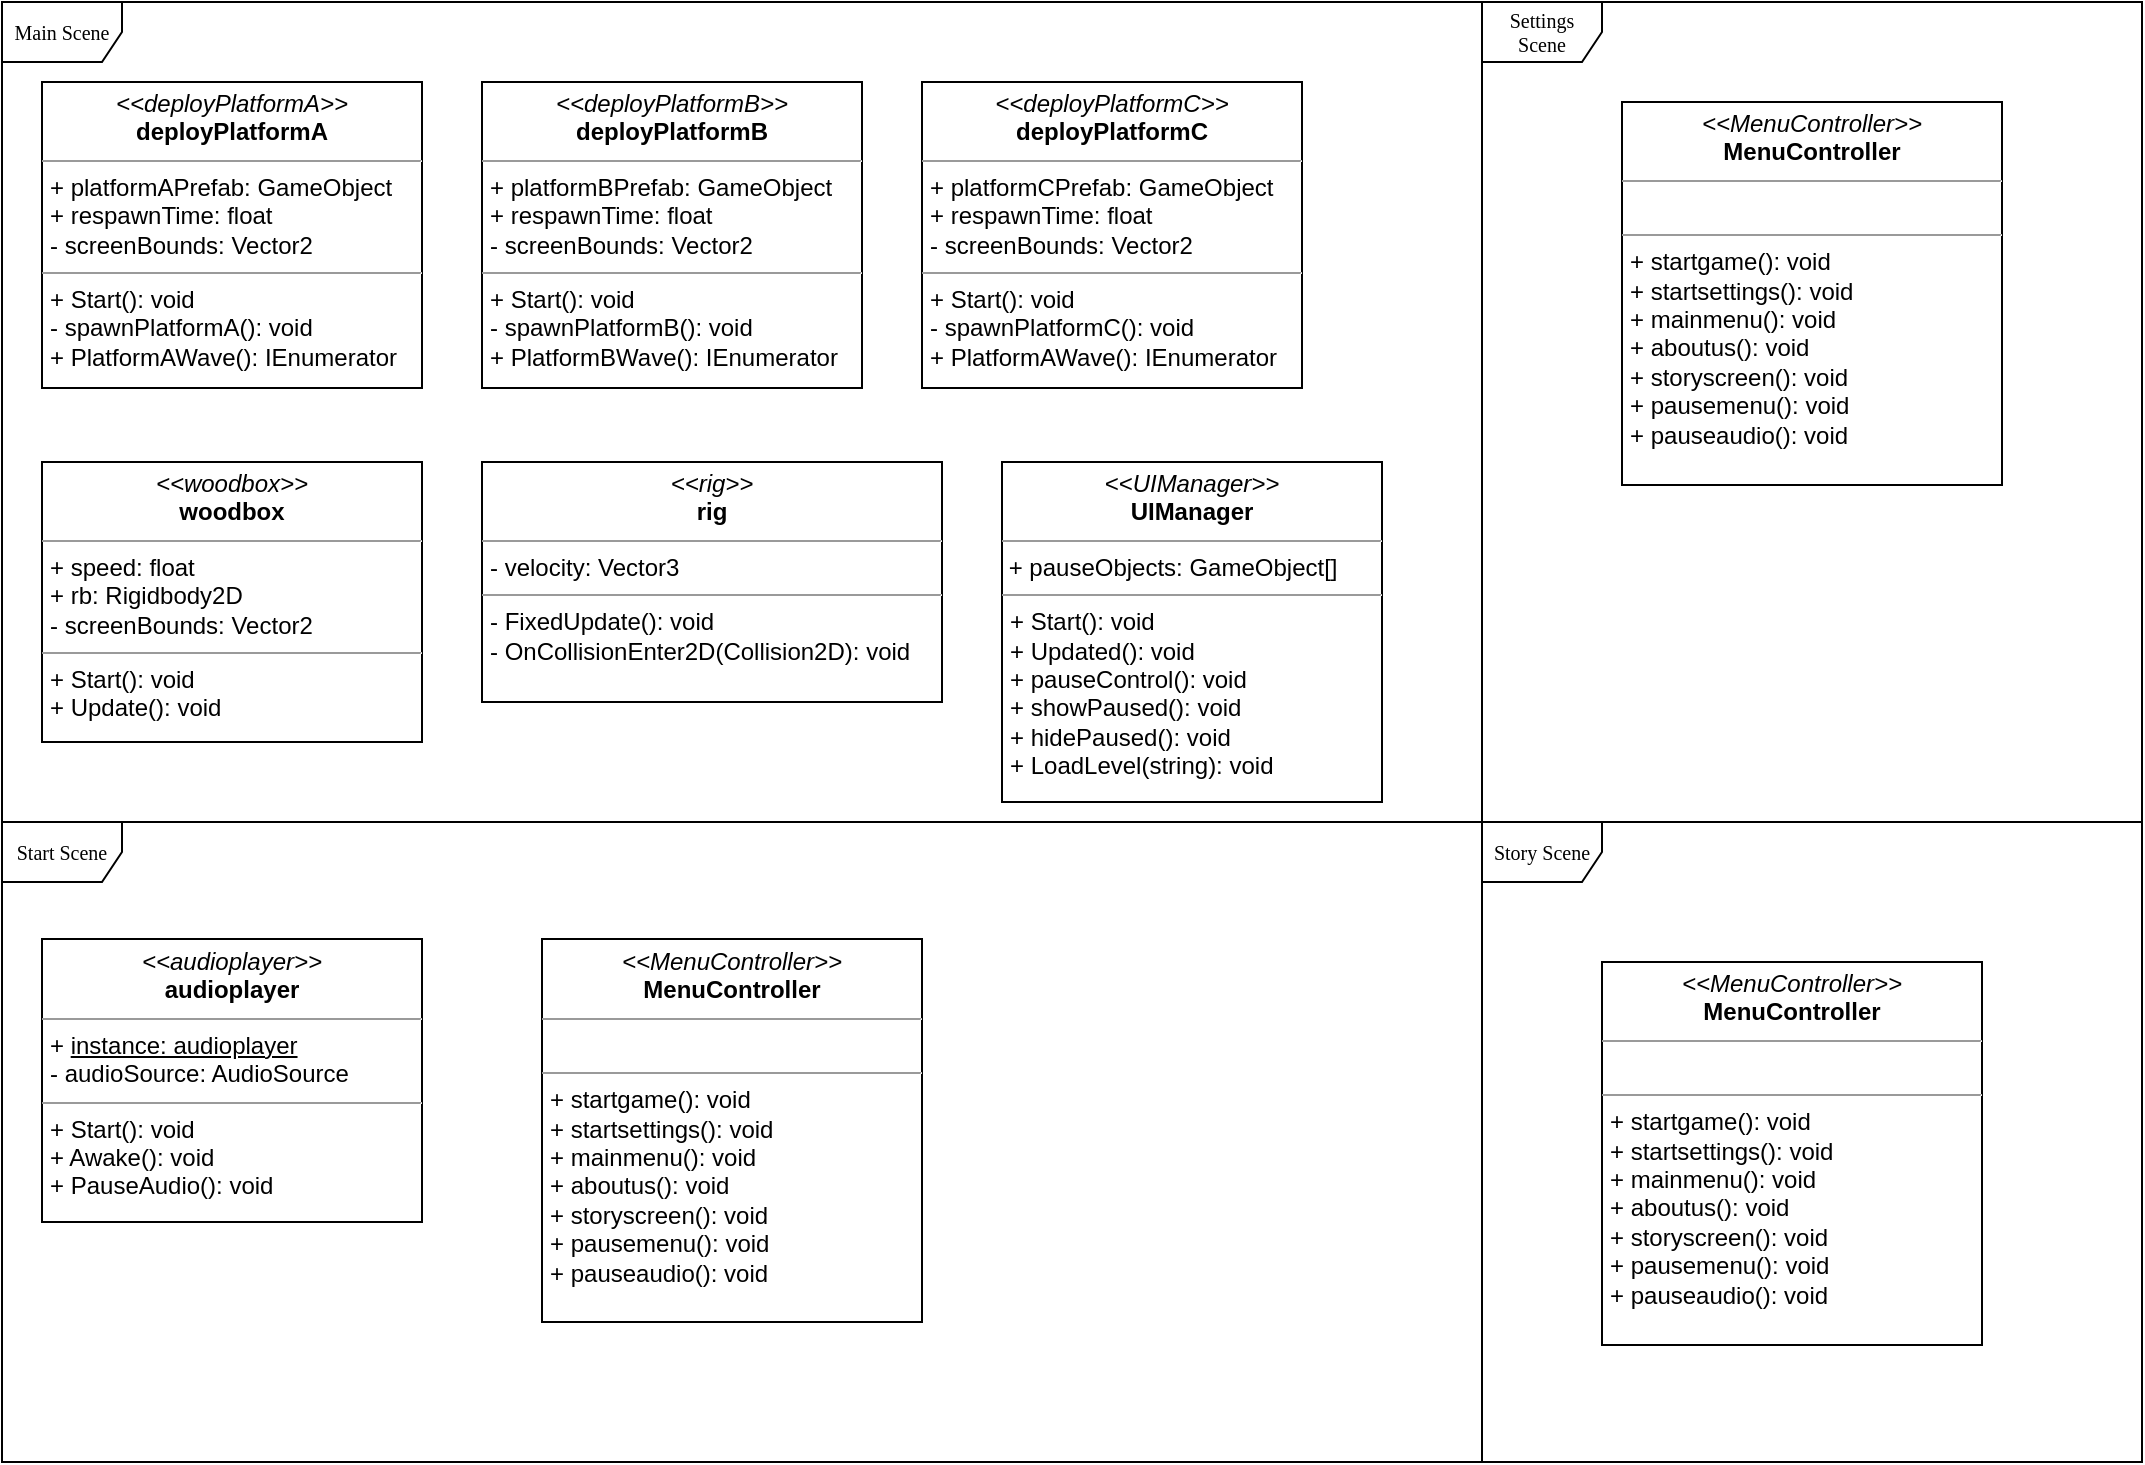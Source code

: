 <mxfile version="13.3.5"><diagram name="Page-1" id="c4acf3e9-155e-7222-9cf6-157b1a14988f"><mxGraphModel dx="1422" dy="836" grid="1" gridSize="10" guides="1" tooltips="1" connect="1" arrows="1" fold="1" page="1" pageScale="1" pageWidth="850" pageHeight="1100" background="#ffffff" math="0" shadow="0"><root><mxCell id="0"/><mxCell id="1" parent="0"/><mxCell id="17acba5748e5396b-1" value="Main Scene" style="shape=umlFrame;whiteSpace=wrap;html=1;rounded=0;shadow=0;comic=0;labelBackgroundColor=none;strokeWidth=1;fontFamily=Verdana;fontSize=10;align=center;" parent="1" vertex="1"><mxGeometry x="20" y="20" width="740" height="410" as="geometry"/></mxCell><mxCell id="5d2195bd80daf111-38" style="edgeStyle=orthogonalEdgeStyle;rounded=0;html=1;dashed=1;labelBackgroundColor=none;startFill=0;endArrow=open;endFill=0;endSize=10;fontFamily=Verdana;fontSize=10;" parent="1" target="5d2195bd80daf111-9" edge="1"><mxGeometry relative="1" as="geometry"><Array as="points"><mxPoint x="590" y="721"/></Array><mxPoint x="650" y="721" as="sourcePoint"/></mxGeometry></mxCell><mxCell id="5d2195bd80daf111-40" style="edgeStyle=orthogonalEdgeStyle;rounded=0;html=1;dashed=1;labelBackgroundColor=none;startFill=0;endArrow=open;endFill=0;endSize=10;fontFamily=Verdana;fontSize=10;" parent="1" source="17acba5748e5396b-2" edge="1"><mxGeometry relative="1" as="geometry"><Array as="points"/><mxPoint x="730" y="838" as="targetPoint"/></mxGeometry></mxCell><mxCell id="5d2195bd80daf111-39" style="edgeStyle=orthogonalEdgeStyle;rounded=0;html=1;dashed=1;labelBackgroundColor=none;startFill=0;endArrow=open;endFill=0;endSize=10;fontFamily=Verdana;fontSize=10;" parent="1" source="5d2195bd80daf111-1" edge="1"><mxGeometry relative="1" as="geometry"><mxPoint x="730" y="978" as="targetPoint"/></mxGeometry></mxCell><mxCell id="5d2195bd80daf111-41" style="edgeStyle=orthogonalEdgeStyle;rounded=0;html=1;dashed=1;labelBackgroundColor=none;startFill=0;endArrow=open;endFill=0;endSize=10;fontFamily=Verdana;fontSize=10;" parent="1" source="5d2195bd80daf111-5" edge="1"><mxGeometry relative="1" as="geometry"><Array as="points"/><mxPoint x="730" y="628" as="targetPoint"/></mxGeometry></mxCell><mxCell id="5d2195bd80daf111-35" style="edgeStyle=orthogonalEdgeStyle;rounded=0;html=1;dashed=1;labelBackgroundColor=none;startFill=0;endArrow=open;endFill=0;endSize=10;fontFamily=Verdana;fontSize=10;" parent="1" target="5d2195bd80daf111-8" edge="1"><mxGeometry relative="1" as="geometry"><Array as="points"><mxPoint x="545" y="970"/><mxPoint x="545" y="970"/></Array><mxPoint x="545" y="963" as="sourcePoint"/></mxGeometry></mxCell><mxCell id="5d2195bd80daf111-36" style="edgeStyle=orthogonalEdgeStyle;rounded=0;html=1;dashed=1;labelBackgroundColor=none;startFill=0;endArrow=open;endFill=0;endSize=10;fontFamily=Verdana;fontSize=10;" parent="1" target="5d2195bd80daf111-13" edge="1"><mxGeometry relative="1" as="geometry"><Array as="points"><mxPoint x="550" y="520"/></Array><mxPoint x="550" y="823" as="sourcePoint"/></mxGeometry></mxCell><mxCell id="5d2195bd80daf111-34" style="edgeStyle=orthogonalEdgeStyle;rounded=0;html=1;dashed=1;labelBackgroundColor=none;startFill=0;endArrow=open;endFill=0;endSize=10;fontFamily=Verdana;fontSize=10;" parent="1" source="5d2195bd80daf111-11" edge="1"><mxGeometry relative="1" as="geometry"><Array as="points"><mxPoint x="410" y="1029"/><mxPoint x="410" y="1029"/></Array><mxPoint x="490" y="1029" as="targetPoint"/></mxGeometry></mxCell><mxCell id="5d2195bd80daf111-18" value="&lt;p style=&quot;margin: 0px ; margin-top: 4px ; text-align: center&quot;&gt;&lt;i&gt;&amp;lt;&amp;lt;deployPlatformA&amp;gt;&amp;gt;&lt;/i&gt;&lt;br&gt;&lt;b&gt;deployPlatformA&lt;/b&gt;&lt;/p&gt;&lt;hr size=&quot;1&quot;&gt;&lt;p style=&quot;margin: 0px ; margin-left: 4px&quot;&gt;+ platformAPrefab: GameObject&lt;br&gt;+ respawnTime: float&lt;/p&gt;&lt;p style=&quot;margin: 0px ; margin-left: 4px&quot;&gt;- screenBounds: Vector2&lt;br&gt;&lt;/p&gt;&lt;hr size=&quot;1&quot;&gt;&lt;p style=&quot;margin: 0px ; margin-left: 4px&quot;&gt;+ Start(): void&lt;br&gt;- spawnPlatformA(): void&lt;/p&gt;&lt;p style=&quot;margin: 0px ; margin-left: 4px&quot;&gt;+ PlatformAWave(): IEnumerator&lt;br&gt;&lt;/p&gt;" style="verticalAlign=top;align=left;overflow=fill;fontSize=12;fontFamily=Helvetica;html=1;rounded=0;shadow=0;comic=0;labelBackgroundColor=none;strokeWidth=1" parent="1" vertex="1"><mxGeometry x="40" y="60" width="190" height="153" as="geometry"/></mxCell><mxCell id="5d2195bd80daf111-37" style="edgeStyle=orthogonalEdgeStyle;rounded=0;html=1;dashed=1;labelBackgroundColor=none;startFill=0;endArrow=open;endFill=0;endSize=10;fontFamily=Verdana;fontSize=10;" parent="1" source="5d2195bd80daf111-5" edge="1"><mxGeometry relative="1" as="geometry"><Array as="points"><mxPoint x="570" y="590"/></Array><mxPoint x="570" y="823" as="targetPoint"/></mxGeometry></mxCell><mxCell id="kLXGci_RKDD9HmOTVvcR-1" value="Start Scene" style="shape=umlFrame;whiteSpace=wrap;html=1;rounded=0;shadow=0;comic=0;labelBackgroundColor=none;strokeWidth=1;fontFamily=Verdana;fontSize=10;align=center;" vertex="1" parent="1"><mxGeometry x="20" y="430" width="740" height="320" as="geometry"/></mxCell><mxCell id="kLXGci_RKDD9HmOTVvcR-2" value="Settings Scene" style="shape=umlFrame;whiteSpace=wrap;html=1;rounded=0;shadow=0;comic=0;labelBackgroundColor=none;strokeWidth=1;fontFamily=Verdana;fontSize=10;align=center;" vertex="1" parent="1"><mxGeometry x="760" y="20" width="330" height="410" as="geometry"/></mxCell><mxCell id="kLXGci_RKDD9HmOTVvcR-3" value="Story Scene" style="shape=umlFrame;whiteSpace=wrap;html=1;rounded=0;shadow=0;comic=0;labelBackgroundColor=none;strokeWidth=1;fontFamily=Verdana;fontSize=10;align=center;" vertex="1" parent="1"><mxGeometry x="760" y="430" width="330" height="320" as="geometry"/></mxCell><mxCell id="kLXGci_RKDD9HmOTVvcR-9" value="&lt;p style=&quot;margin: 0px ; margin-top: 4px ; text-align: center&quot;&gt;&lt;i&gt;&amp;lt;&amp;lt;deployPlatformB&amp;gt;&amp;gt;&lt;/i&gt;&lt;br&gt;&lt;b&gt;deployPlatformB&lt;/b&gt;&lt;/p&gt;&lt;hr size=&quot;1&quot;&gt;&lt;p style=&quot;margin: 0px ; margin-left: 4px&quot;&gt;+ platformBPrefab: GameObject&lt;br&gt;+ respawnTime: float&lt;/p&gt;&lt;p style=&quot;margin: 0px ; margin-left: 4px&quot;&gt;- screenBounds: Vector2&lt;br&gt;&lt;/p&gt;&lt;hr size=&quot;1&quot;&gt;&lt;p style=&quot;margin: 0px ; margin-left: 4px&quot;&gt;+ Start(): void&lt;br&gt;- spawnPlatformB(): void&lt;/p&gt;&lt;p style=&quot;margin: 0px ; margin-left: 4px&quot;&gt;+ PlatformBWave(): IEnumerator&lt;br&gt;&lt;/p&gt;" style="verticalAlign=top;align=left;overflow=fill;fontSize=12;fontFamily=Helvetica;html=1;rounded=0;shadow=0;comic=0;labelBackgroundColor=none;strokeWidth=1" vertex="1" parent="1"><mxGeometry x="260" y="60" width="190" height="153" as="geometry"/></mxCell><mxCell id="kLXGci_RKDD9HmOTVvcR-10" value="&lt;p style=&quot;margin: 0px ; margin-top: 4px ; text-align: center&quot;&gt;&lt;i&gt;&amp;lt;&amp;lt;deployPlatformC&amp;gt;&amp;gt;&lt;/i&gt;&lt;br&gt;&lt;b&gt;deployPlatformC&lt;/b&gt;&lt;/p&gt;&lt;hr size=&quot;1&quot;&gt;&lt;p style=&quot;margin: 0px ; margin-left: 4px&quot;&gt;+ platformCPrefab: GameObject&lt;br&gt;+ respawnTime: float&lt;/p&gt;&lt;p style=&quot;margin: 0px ; margin-left: 4px&quot;&gt;- screenBounds: Vector2&lt;br&gt;&lt;/p&gt;&lt;hr size=&quot;1&quot;&gt;&lt;p style=&quot;margin: 0px ; margin-left: 4px&quot;&gt;+ Start(): void&lt;br&gt;- spawnPlatformC(): void&lt;/p&gt;&lt;p style=&quot;margin: 0px ; margin-left: 4px&quot;&gt;+ PlatformAWave(): IEnumerator&lt;br&gt;&lt;/p&gt;" style="verticalAlign=top;align=left;overflow=fill;fontSize=12;fontFamily=Helvetica;html=1;rounded=0;shadow=0;comic=0;labelBackgroundColor=none;strokeWidth=1" vertex="1" parent="1"><mxGeometry x="480" y="60" width="190" height="153" as="geometry"/></mxCell><mxCell id="kLXGci_RKDD9HmOTVvcR-11" value="&lt;p style=&quot;margin: 0px ; margin-top: 4px ; text-align: center&quot;&gt;&lt;i&gt;&amp;lt;&amp;lt;woodbox&amp;gt;&amp;gt;&lt;/i&gt;&lt;br&gt;&lt;b&gt;woodbox&lt;/b&gt;&lt;/p&gt;&lt;hr size=&quot;1&quot;&gt;&lt;p style=&quot;margin: 0px ; margin-left: 4px&quot;&gt;+ speed: float&lt;br&gt;+ rb: Rigidbody2D&lt;/p&gt;&lt;p style=&quot;margin: 0px ; margin-left: 4px&quot;&gt;- screenBounds: Vector2&lt;br&gt;&lt;/p&gt;&lt;hr size=&quot;1&quot;&gt;&lt;p style=&quot;margin: 0px ; margin-left: 4px&quot;&gt;+ Start(): void&lt;br&gt;&lt;/p&gt;&lt;p style=&quot;margin: 0px ; margin-left: 4px&quot;&gt;+ Update(): void&lt;br&gt;&lt;/p&gt;" style="verticalAlign=top;align=left;overflow=fill;fontSize=12;fontFamily=Helvetica;html=1;rounded=0;shadow=0;comic=0;labelBackgroundColor=none;strokeWidth=1" vertex="1" parent="1"><mxGeometry x="40" y="250" width="190" height="140" as="geometry"/></mxCell><mxCell id="kLXGci_RKDD9HmOTVvcR-12" value="&lt;p style=&quot;margin: 0px ; margin-top: 4px ; text-align: center&quot;&gt;&lt;i&gt;&amp;lt;&amp;lt;rig&amp;gt;&amp;gt;&lt;/i&gt;&lt;br&gt;&lt;b&gt;rig&lt;/b&gt;&lt;/p&gt;&lt;hr size=&quot;1&quot;&gt;&lt;p style=&quot;margin: 0px ; margin-left: 4px&quot;&gt;- velocity: Vector3&lt;br&gt;&lt;/p&gt;&lt;hr size=&quot;1&quot;&gt;&lt;p style=&quot;margin: 0px ; margin-left: 4px&quot;&gt;- FixedUpdate(): void&lt;/p&gt;&lt;p style=&quot;margin: 0px ; margin-left: 4px&quot;&gt;- OnCollisionEnter2D(Collision2D): void&lt;br&gt;&lt;/p&gt;" style="verticalAlign=top;align=left;overflow=fill;fontSize=12;fontFamily=Helvetica;html=1;rounded=0;shadow=0;comic=0;labelBackgroundColor=none;strokeWidth=1" vertex="1" parent="1"><mxGeometry x="260" y="250" width="230" height="120" as="geometry"/></mxCell><mxCell id="kLXGci_RKDD9HmOTVvcR-13" value="&lt;p style=&quot;margin: 0px ; margin-top: 4px ; text-align: center&quot;&gt;&lt;i&gt;&amp;lt;&amp;lt;UIManager&amp;gt;&amp;gt;&lt;/i&gt;&lt;br&gt;&lt;b&gt;UIManager&lt;/b&gt;&lt;/p&gt;&lt;hr size=&quot;1&quot;&gt;&amp;nbsp;+ pauseObjects: GameObject[]&lt;br&gt;&lt;hr size=&quot;1&quot;&gt;&lt;p style=&quot;margin: 0px ; margin-left: 4px&quot;&gt;+ Start(): void&lt;br&gt;+ Updated(): void&lt;br&gt;&lt;/p&gt;&lt;p style=&quot;margin: 0px ; margin-left: 4px&quot;&gt;+ pauseControl(): void&lt;/p&gt;&lt;p style=&quot;margin: 0px ; margin-left: 4px&quot;&gt;+ showPaused(): void&lt;/p&gt;&lt;p style=&quot;margin: 0px ; margin-left: 4px&quot;&gt;+ hidePaused(): void&lt;/p&gt;&lt;p style=&quot;margin: 0px ; margin-left: 4px&quot;&gt;+ LoadLevel(string): void&lt;br&gt;&lt;/p&gt;" style="verticalAlign=top;align=left;overflow=fill;fontSize=12;fontFamily=Helvetica;html=1;rounded=0;shadow=0;comic=0;labelBackgroundColor=none;strokeWidth=1" vertex="1" parent="1"><mxGeometry x="520" y="250" width="190" height="170" as="geometry"/></mxCell><mxCell id="kLXGci_RKDD9HmOTVvcR-14" value="&lt;p style=&quot;margin: 0px ; margin-top: 4px ; text-align: center&quot;&gt;&lt;i&gt;&amp;lt;&amp;lt;audioplayer&amp;gt;&amp;gt;&lt;/i&gt;&lt;br&gt;&lt;b&gt;audioplayer&lt;/b&gt;&lt;/p&gt;&lt;hr size=&quot;1&quot;&gt;&lt;p style=&quot;margin: 0px ; margin-left: 4px&quot;&gt;+ &lt;u&gt;instance: audioplayer&lt;/u&gt;&lt;br&gt;- audioSource: AudioSource&lt;/p&gt;&lt;hr size=&quot;1&quot;&gt;&lt;p style=&quot;margin: 0px ; margin-left: 4px&quot;&gt;+ Start(): void&lt;br&gt;+ Awake(): void&lt;/p&gt;&lt;p style=&quot;margin: 0px ; margin-left: 4px&quot;&gt;+ PauseAudio(): void&lt;br&gt;&lt;/p&gt;" style="verticalAlign=top;align=left;overflow=fill;fontSize=12;fontFamily=Helvetica;html=1;rounded=0;shadow=0;comic=0;labelBackgroundColor=none;strokeWidth=1" vertex="1" parent="1"><mxGeometry x="40" y="488.5" width="190" height="141.5" as="geometry"/></mxCell><mxCell id="kLXGci_RKDD9HmOTVvcR-15" value="&lt;p style=&quot;margin: 0px ; margin-top: 4px ; text-align: center&quot;&gt;&lt;i&gt;&amp;lt;&amp;lt;MenuController&amp;gt;&amp;gt;&lt;/i&gt;&lt;br&gt;&lt;b&gt;MenuController&lt;/b&gt;&lt;/p&gt;&lt;hr size=&quot;1&quot;&gt;&lt;br&gt;&lt;hr size=&quot;1&quot;&gt;&lt;p style=&quot;margin: 0px ; margin-left: 4px&quot;&gt;+ startgame(): void&lt;/p&gt;&lt;p style=&quot;margin: 0px ; margin-left: 4px&quot;&gt;+ startsettings(): void&lt;/p&gt;&lt;p style=&quot;margin: 0px ; margin-left: 4px&quot;&gt;+ mainmenu(): void&lt;/p&gt;&lt;p style=&quot;margin: 0px ; margin-left: 4px&quot;&gt;+ aboutus(): void&lt;/p&gt;&lt;p style=&quot;margin: 0px ; margin-left: 4px&quot;&gt;+ storyscreen(): void&lt;/p&gt;&lt;p style=&quot;margin: 0px ; margin-left: 4px&quot;&gt;+ pausemenu(): void&lt;/p&gt;&lt;p style=&quot;margin: 0px ; margin-left: 4px&quot;&gt;+ pauseaudio(): void&lt;/p&gt;" style="verticalAlign=top;align=left;overflow=fill;fontSize=12;fontFamily=Helvetica;html=1;rounded=0;shadow=0;comic=0;labelBackgroundColor=none;strokeWidth=1" vertex="1" parent="1"><mxGeometry x="290" y="488.5" width="190" height="191.5" as="geometry"/></mxCell><mxCell id="kLXGci_RKDD9HmOTVvcR-16" value="&lt;p style=&quot;margin: 0px ; margin-top: 4px ; text-align: center&quot;&gt;&lt;i&gt;&amp;lt;&amp;lt;MenuController&amp;gt;&amp;gt;&lt;/i&gt;&lt;br&gt;&lt;b&gt;MenuController&lt;/b&gt;&lt;/p&gt;&lt;hr size=&quot;1&quot;&gt;&lt;br&gt;&lt;hr size=&quot;1&quot;&gt;&lt;p style=&quot;margin: 0px ; margin-left: 4px&quot;&gt;+ startgame(): void&lt;/p&gt;&lt;p style=&quot;margin: 0px ; margin-left: 4px&quot;&gt;+ startsettings(): void&lt;/p&gt;&lt;p style=&quot;margin: 0px ; margin-left: 4px&quot;&gt;+ mainmenu(): void&lt;/p&gt;&lt;p style=&quot;margin: 0px ; margin-left: 4px&quot;&gt;+ aboutus(): void&lt;/p&gt;&lt;p style=&quot;margin: 0px ; margin-left: 4px&quot;&gt;+ storyscreen(): void&lt;/p&gt;&lt;p style=&quot;margin: 0px ; margin-left: 4px&quot;&gt;+ pausemenu(): void&lt;/p&gt;&lt;p style=&quot;margin: 0px ; margin-left: 4px&quot;&gt;+ pauseaudio(): void&lt;/p&gt;" style="verticalAlign=top;align=left;overflow=fill;fontSize=12;fontFamily=Helvetica;html=1;rounded=0;shadow=0;comic=0;labelBackgroundColor=none;strokeWidth=1" vertex="1" parent="1"><mxGeometry x="830" y="70" width="190" height="191.5" as="geometry"/></mxCell><mxCell id="kLXGci_RKDD9HmOTVvcR-17" value="&lt;p style=&quot;margin: 0px ; margin-top: 4px ; text-align: center&quot;&gt;&lt;i&gt;&amp;lt;&amp;lt;MenuController&amp;gt;&amp;gt;&lt;/i&gt;&lt;br&gt;&lt;b&gt;MenuController&lt;/b&gt;&lt;/p&gt;&lt;hr size=&quot;1&quot;&gt;&lt;br&gt;&lt;hr size=&quot;1&quot;&gt;&lt;p style=&quot;margin: 0px ; margin-left: 4px&quot;&gt;+ startgame(): void&lt;/p&gt;&lt;p style=&quot;margin: 0px ; margin-left: 4px&quot;&gt;+ startsettings(): void&lt;/p&gt;&lt;p style=&quot;margin: 0px ; margin-left: 4px&quot;&gt;+ mainmenu(): void&lt;/p&gt;&lt;p style=&quot;margin: 0px ; margin-left: 4px&quot;&gt;+ aboutus(): void&lt;/p&gt;&lt;p style=&quot;margin: 0px ; margin-left: 4px&quot;&gt;+ storyscreen(): void&lt;/p&gt;&lt;p style=&quot;margin: 0px ; margin-left: 4px&quot;&gt;+ pausemenu(): void&lt;/p&gt;&lt;p style=&quot;margin: 0px ; margin-left: 4px&quot;&gt;+ pauseaudio(): void&lt;/p&gt;" style="verticalAlign=top;align=left;overflow=fill;fontSize=12;fontFamily=Helvetica;html=1;rounded=0;shadow=0;comic=0;labelBackgroundColor=none;strokeWidth=1" vertex="1" parent="1"><mxGeometry x="820" y="500" width="190" height="191.5" as="geometry"/></mxCell></root></mxGraphModel></diagram></mxfile>